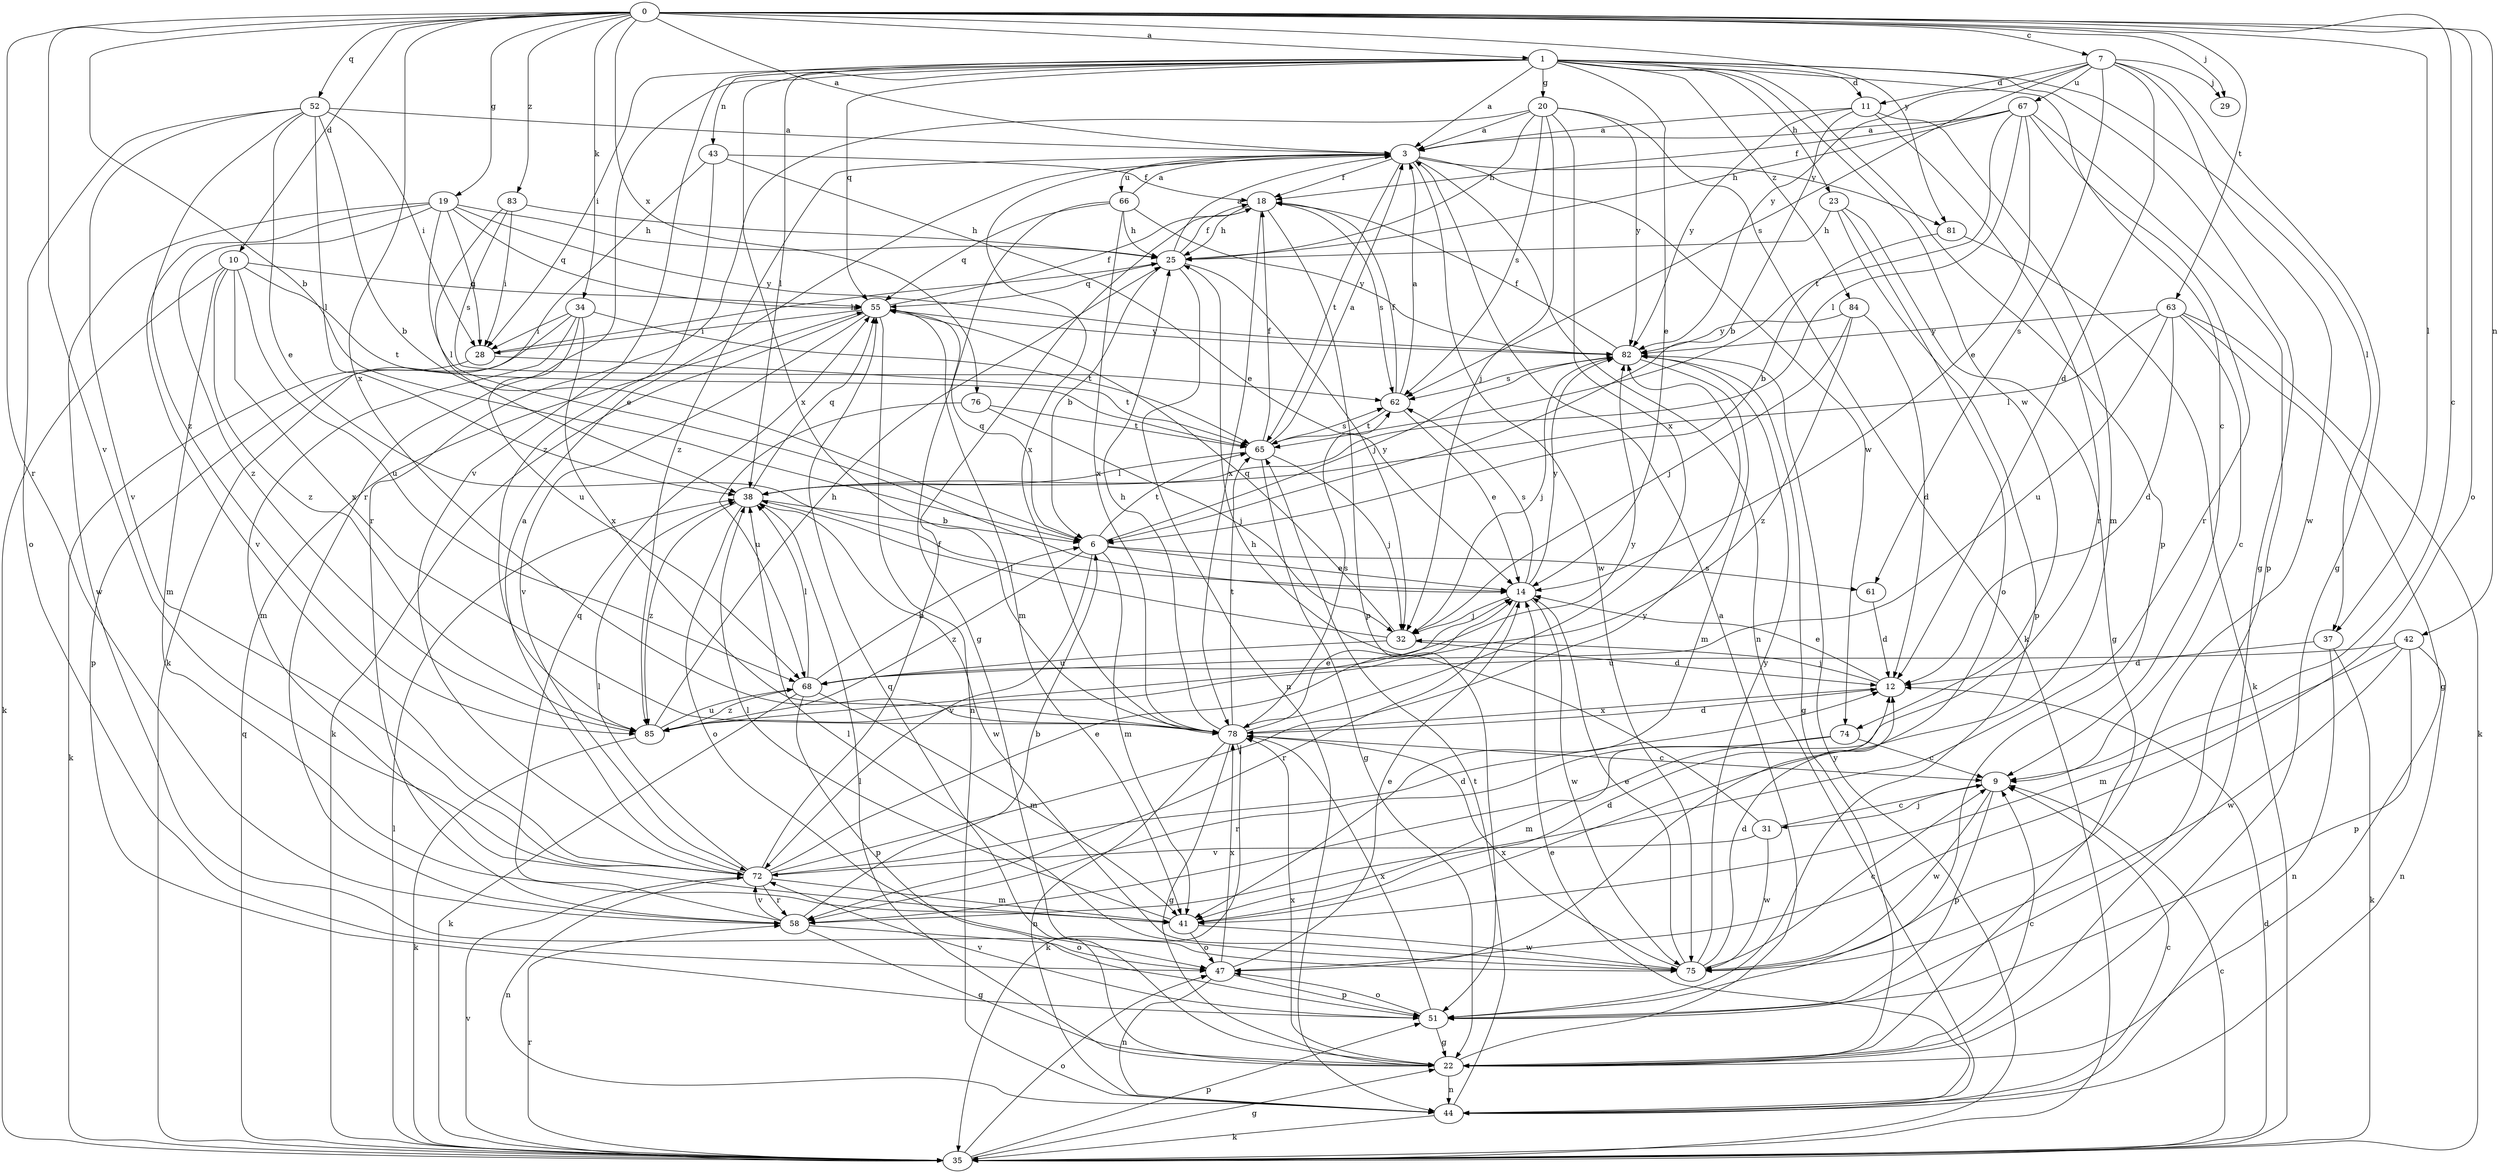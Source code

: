 strict digraph  {
0;
1;
3;
6;
7;
9;
10;
11;
12;
14;
18;
19;
20;
22;
23;
25;
28;
29;
31;
32;
34;
35;
37;
38;
41;
42;
43;
44;
47;
51;
52;
55;
58;
61;
62;
63;
65;
66;
67;
68;
72;
74;
75;
76;
78;
81;
82;
83;
84;
85;
0 -> 1  [label=a];
0 -> 3  [label=a];
0 -> 6  [label=b];
0 -> 7  [label=c];
0 -> 9  [label=c];
0 -> 10  [label=d];
0 -> 19  [label=g];
0 -> 29  [label=j];
0 -> 34  [label=k];
0 -> 37  [label=l];
0 -> 42  [label=n];
0 -> 47  [label=o];
0 -> 52  [label=q];
0 -> 58  [label=r];
0 -> 63  [label=t];
0 -> 72  [label=v];
0 -> 76  [label=x];
0 -> 78  [label=x];
0 -> 81  [label=y];
0 -> 83  [label=z];
1 -> 3  [label=a];
1 -> 9  [label=c];
1 -> 11  [label=d];
1 -> 14  [label=e];
1 -> 20  [label=g];
1 -> 22  [label=g];
1 -> 23  [label=h];
1 -> 28  [label=i];
1 -> 37  [label=l];
1 -> 38  [label=l];
1 -> 43  [label=n];
1 -> 51  [label=p];
1 -> 55  [label=q];
1 -> 58  [label=r];
1 -> 72  [label=v];
1 -> 74  [label=w];
1 -> 78  [label=x];
1 -> 84  [label=z];
3 -> 18  [label=f];
3 -> 44  [label=n];
3 -> 65  [label=t];
3 -> 66  [label=u];
3 -> 74  [label=w];
3 -> 75  [label=w];
3 -> 78  [label=x];
3 -> 81  [label=y];
3 -> 85  [label=z];
6 -> 14  [label=e];
6 -> 41  [label=m];
6 -> 55  [label=q];
6 -> 61  [label=s];
6 -> 65  [label=t];
6 -> 72  [label=v];
6 -> 82  [label=y];
6 -> 85  [label=z];
7 -> 11  [label=d];
7 -> 12  [label=d];
7 -> 22  [label=g];
7 -> 29  [label=j];
7 -> 61  [label=s];
7 -> 62  [label=s];
7 -> 67  [label=u];
7 -> 75  [label=w];
7 -> 82  [label=y];
9 -> 31  [label=j];
9 -> 51  [label=p];
9 -> 75  [label=w];
10 -> 35  [label=k];
10 -> 41  [label=m];
10 -> 55  [label=q];
10 -> 65  [label=t];
10 -> 68  [label=u];
10 -> 78  [label=x];
10 -> 85  [label=z];
11 -> 3  [label=a];
11 -> 6  [label=b];
11 -> 41  [label=m];
11 -> 58  [label=r];
11 -> 82  [label=y];
12 -> 14  [label=e];
12 -> 32  [label=j];
12 -> 78  [label=x];
14 -> 32  [label=j];
14 -> 58  [label=r];
14 -> 62  [label=s];
14 -> 75  [label=w];
14 -> 82  [label=y];
18 -> 25  [label=h];
18 -> 51  [label=p];
18 -> 62  [label=s];
18 -> 78  [label=x];
19 -> 14  [label=e];
19 -> 25  [label=h];
19 -> 28  [label=i];
19 -> 55  [label=q];
19 -> 72  [label=v];
19 -> 75  [label=w];
19 -> 82  [label=y];
19 -> 85  [label=z];
20 -> 3  [label=a];
20 -> 25  [label=h];
20 -> 32  [label=j];
20 -> 35  [label=k];
20 -> 58  [label=r];
20 -> 62  [label=s];
20 -> 78  [label=x];
20 -> 82  [label=y];
22 -> 3  [label=a];
22 -> 9  [label=c];
22 -> 38  [label=l];
22 -> 44  [label=n];
22 -> 55  [label=q];
22 -> 78  [label=x];
23 -> 22  [label=g];
23 -> 25  [label=h];
23 -> 47  [label=o];
23 -> 51  [label=p];
25 -> 3  [label=a];
25 -> 6  [label=b];
25 -> 18  [label=f];
25 -> 32  [label=j];
25 -> 44  [label=n];
25 -> 55  [label=q];
28 -> 25  [label=h];
28 -> 35  [label=k];
28 -> 65  [label=t];
31 -> 9  [label=c];
31 -> 25  [label=h];
31 -> 72  [label=v];
31 -> 75  [label=w];
32 -> 12  [label=d];
32 -> 38  [label=l];
32 -> 55  [label=q];
32 -> 68  [label=u];
34 -> 28  [label=i];
34 -> 41  [label=m];
34 -> 51  [label=p];
34 -> 65  [label=t];
34 -> 68  [label=u];
34 -> 78  [label=x];
35 -> 9  [label=c];
35 -> 12  [label=d];
35 -> 22  [label=g];
35 -> 38  [label=l];
35 -> 47  [label=o];
35 -> 51  [label=p];
35 -> 55  [label=q];
35 -> 58  [label=r];
35 -> 72  [label=v];
35 -> 82  [label=y];
37 -> 12  [label=d];
37 -> 35  [label=k];
37 -> 44  [label=n];
38 -> 6  [label=b];
38 -> 47  [label=o];
38 -> 55  [label=q];
38 -> 75  [label=w];
38 -> 85  [label=z];
41 -> 12  [label=d];
41 -> 38  [label=l];
41 -> 47  [label=o];
41 -> 75  [label=w];
42 -> 41  [label=m];
42 -> 44  [label=n];
42 -> 51  [label=p];
42 -> 68  [label=u];
42 -> 75  [label=w];
43 -> 14  [label=e];
43 -> 18  [label=f];
43 -> 35  [label=k];
43 -> 85  [label=z];
44 -> 9  [label=c];
44 -> 14  [label=e];
44 -> 35  [label=k];
44 -> 65  [label=t];
47 -> 14  [label=e];
47 -> 44  [label=n];
47 -> 51  [label=p];
47 -> 78  [label=x];
51 -> 22  [label=g];
51 -> 47  [label=o];
51 -> 72  [label=v];
51 -> 78  [label=x];
52 -> 3  [label=a];
52 -> 6  [label=b];
52 -> 14  [label=e];
52 -> 28  [label=i];
52 -> 38  [label=l];
52 -> 47  [label=o];
52 -> 72  [label=v];
52 -> 85  [label=z];
55 -> 18  [label=f];
55 -> 28  [label=i];
55 -> 35  [label=k];
55 -> 41  [label=m];
55 -> 44  [label=n];
55 -> 72  [label=v];
55 -> 82  [label=y];
58 -> 6  [label=b];
58 -> 22  [label=g];
58 -> 47  [label=o];
58 -> 55  [label=q];
58 -> 72  [label=v];
61 -> 12  [label=d];
62 -> 3  [label=a];
62 -> 14  [label=e];
62 -> 18  [label=f];
62 -> 65  [label=t];
63 -> 9  [label=c];
63 -> 12  [label=d];
63 -> 22  [label=g];
63 -> 35  [label=k];
63 -> 38  [label=l];
63 -> 68  [label=u];
63 -> 82  [label=y];
65 -> 3  [label=a];
65 -> 18  [label=f];
65 -> 22  [label=g];
65 -> 32  [label=j];
65 -> 38  [label=l];
65 -> 62  [label=s];
66 -> 3  [label=a];
66 -> 22  [label=g];
66 -> 25  [label=h];
66 -> 55  [label=q];
66 -> 78  [label=x];
66 -> 82  [label=y];
67 -> 3  [label=a];
67 -> 14  [label=e];
67 -> 18  [label=f];
67 -> 25  [label=h];
67 -> 38  [label=l];
67 -> 51  [label=p];
67 -> 58  [label=r];
67 -> 65  [label=t];
68 -> 6  [label=b];
68 -> 35  [label=k];
68 -> 38  [label=l];
68 -> 41  [label=m];
68 -> 51  [label=p];
68 -> 85  [label=z];
72 -> 3  [label=a];
72 -> 12  [label=d];
72 -> 14  [label=e];
72 -> 18  [label=f];
72 -> 38  [label=l];
72 -> 41  [label=m];
72 -> 44  [label=n];
72 -> 58  [label=r];
72 -> 82  [label=y];
74 -> 9  [label=c];
74 -> 41  [label=m];
74 -> 58  [label=r];
75 -> 9  [label=c];
75 -> 12  [label=d];
75 -> 14  [label=e];
75 -> 38  [label=l];
75 -> 78  [label=x];
75 -> 82  [label=y];
76 -> 32  [label=j];
76 -> 65  [label=t];
76 -> 68  [label=u];
78 -> 9  [label=c];
78 -> 12  [label=d];
78 -> 14  [label=e];
78 -> 22  [label=g];
78 -> 25  [label=h];
78 -> 35  [label=k];
78 -> 44  [label=n];
78 -> 62  [label=s];
78 -> 65  [label=t];
81 -> 6  [label=b];
81 -> 35  [label=k];
82 -> 18  [label=f];
82 -> 22  [label=g];
82 -> 32  [label=j];
82 -> 41  [label=m];
82 -> 62  [label=s];
83 -> 25  [label=h];
83 -> 28  [label=i];
83 -> 38  [label=l];
83 -> 62  [label=s];
84 -> 12  [label=d];
84 -> 32  [label=j];
84 -> 82  [label=y];
84 -> 85  [label=z];
85 -> 25  [label=h];
85 -> 35  [label=k];
85 -> 68  [label=u];
85 -> 82  [label=y];
}
